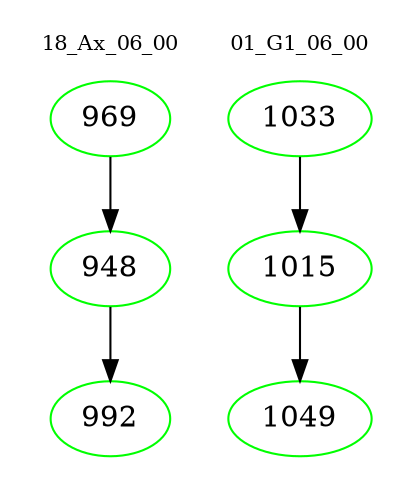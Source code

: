 digraph{
subgraph cluster_0 {
color = white
label = "18_Ax_06_00";
fontsize=10;
T0_969 [label="969", color="green"]
T0_969 -> T0_948 [color="black"]
T0_948 [label="948", color="green"]
T0_948 -> T0_992 [color="black"]
T0_992 [label="992", color="green"]
}
subgraph cluster_1 {
color = white
label = "01_G1_06_00";
fontsize=10;
T1_1033 [label="1033", color="green"]
T1_1033 -> T1_1015 [color="black"]
T1_1015 [label="1015", color="green"]
T1_1015 -> T1_1049 [color="black"]
T1_1049 [label="1049", color="green"]
}
}
